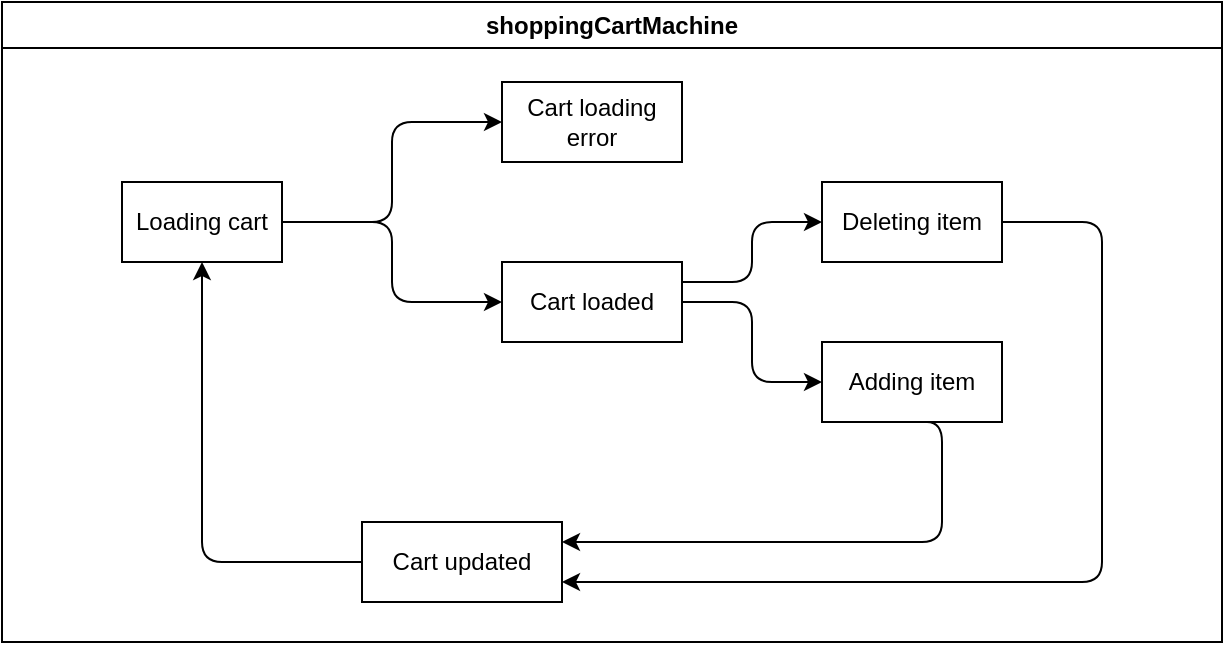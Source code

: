 <mxfile>
    <diagram id="ZVkl6cWusvNLn-Fz6MDI" name="Page-1">
        <mxGraphModel dx="790" dy="377" grid="1" gridSize="10" guides="1" tooltips="1" connect="1" arrows="1" fold="1" page="1" pageScale="1" pageWidth="827" pageHeight="1169" math="0" shadow="0">
            <root>
                <mxCell id="0"/>
                <mxCell id="1" parent="0"/>
                <mxCell id="5" style="edgeStyle=elbowEdgeStyle;html=1;entryX=0;entryY=0.5;entryDx=0;entryDy=0;" edge="1" parent="1" source="2" target="3">
                    <mxGeometry relative="1" as="geometry"/>
                </mxCell>
                <mxCell id="6" style="edgeStyle=elbowEdgeStyle;html=1;entryX=0;entryY=0.5;entryDx=0;entryDy=0;" edge="1" parent="1" source="2" target="4">
                    <mxGeometry relative="1" as="geometry"/>
                </mxCell>
                <mxCell id="2" value="Loading cart" style="rounded=0;whiteSpace=wrap;html=1;" vertex="1" parent="1">
                    <mxGeometry x="150" y="130" width="80" height="40" as="geometry"/>
                </mxCell>
                <mxCell id="3" value="Cart loading error" style="rounded=0;whiteSpace=wrap;html=1;" vertex="1" parent="1">
                    <mxGeometry x="340" y="80" width="90" height="40" as="geometry"/>
                </mxCell>
                <mxCell id="12" style="edgeStyle=elbowEdgeStyle;html=1;entryX=0;entryY=0.5;entryDx=0;entryDy=0;" edge="1" parent="1" source="4" target="10">
                    <mxGeometry relative="1" as="geometry"/>
                </mxCell>
                <mxCell id="13" style="edgeStyle=elbowEdgeStyle;html=1;entryX=0;entryY=0.5;entryDx=0;entryDy=0;exitX=1;exitY=0.25;exitDx=0;exitDy=0;" edge="1" parent="1" source="4" target="11">
                    <mxGeometry relative="1" as="geometry"/>
                </mxCell>
                <mxCell id="4" value="Cart loaded" style="rounded=0;whiteSpace=wrap;html=1;" vertex="1" parent="1">
                    <mxGeometry x="340" y="170" width="90" height="40" as="geometry"/>
                </mxCell>
                <mxCell id="19" style="edgeStyle=elbowEdgeStyle;html=1;entryX=1;entryY=0.75;entryDx=0;entryDy=0;exitX=1;exitY=0.5;exitDx=0;exitDy=0;" edge="1" parent="1" source="11" target="16">
                    <mxGeometry relative="1" as="geometry">
                        <mxPoint x="680" y="270" as="sourcePoint"/>
                        <Array as="points">
                            <mxPoint x="640" y="330"/>
                            <mxPoint x="640" y="220"/>
                        </Array>
                    </mxGeometry>
                </mxCell>
                <mxCell id="17" style="edgeStyle=elbowEdgeStyle;html=1;entryX=1;entryY=0.25;entryDx=0;entryDy=0;startArrow=none;exitX=0.5;exitY=1;exitDx=0;exitDy=0;" edge="1" parent="1" source="10" target="16">
                    <mxGeometry relative="1" as="geometry">
                        <mxPoint x="540" y="260" as="sourcePoint"/>
                        <Array as="points">
                            <mxPoint x="560" y="260"/>
                        </Array>
                    </mxGeometry>
                </mxCell>
                <mxCell id="11" value="Deleting item" style="rounded=0;whiteSpace=wrap;html=1;" vertex="1" parent="1">
                    <mxGeometry x="500" y="130" width="90" height="40" as="geometry"/>
                </mxCell>
                <mxCell id="18" style="edgeStyle=elbowEdgeStyle;html=1;entryX=0.5;entryY=1;entryDx=0;entryDy=0;" edge="1" parent="1" source="16" target="2">
                    <mxGeometry relative="1" as="geometry">
                        <Array as="points">
                            <mxPoint x="190" y="250"/>
                        </Array>
                    </mxGeometry>
                </mxCell>
                <mxCell id="16" value="Cart updated" style="rounded=0;whiteSpace=wrap;html=1;" vertex="1" parent="1">
                    <mxGeometry x="270" y="300" width="100" height="40" as="geometry"/>
                </mxCell>
                <mxCell id="10" value="Adding item" style="rounded=0;whiteSpace=wrap;html=1;" vertex="1" parent="1">
                    <mxGeometry x="500" y="210" width="90" height="40" as="geometry"/>
                </mxCell>
                <mxCell id="23" value="shoppingCartMachine" style="swimlane;whiteSpace=wrap;html=1;" vertex="1" parent="1">
                    <mxGeometry x="90" y="40" width="610" height="320" as="geometry"/>
                </mxCell>
            </root>
        </mxGraphModel>
    </diagram>
</mxfile>